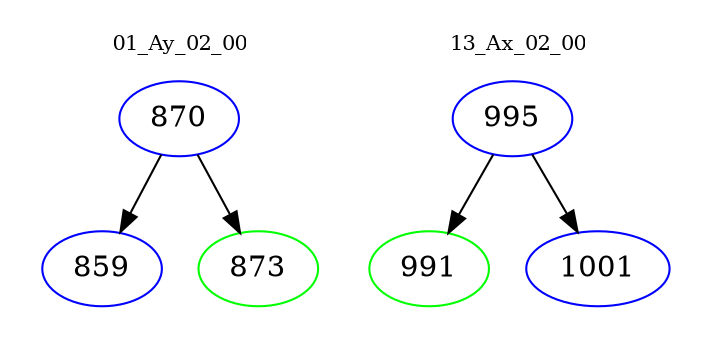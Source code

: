 digraph{
subgraph cluster_0 {
color = white
label = "01_Ay_02_00";
fontsize=10;
T0_870 [label="870", color="blue"]
T0_870 -> T0_859 [color="black"]
T0_859 [label="859", color="blue"]
T0_870 -> T0_873 [color="black"]
T0_873 [label="873", color="green"]
}
subgraph cluster_1 {
color = white
label = "13_Ax_02_00";
fontsize=10;
T1_995 [label="995", color="blue"]
T1_995 -> T1_991 [color="black"]
T1_991 [label="991", color="green"]
T1_995 -> T1_1001 [color="black"]
T1_1001 [label="1001", color="blue"]
}
}
